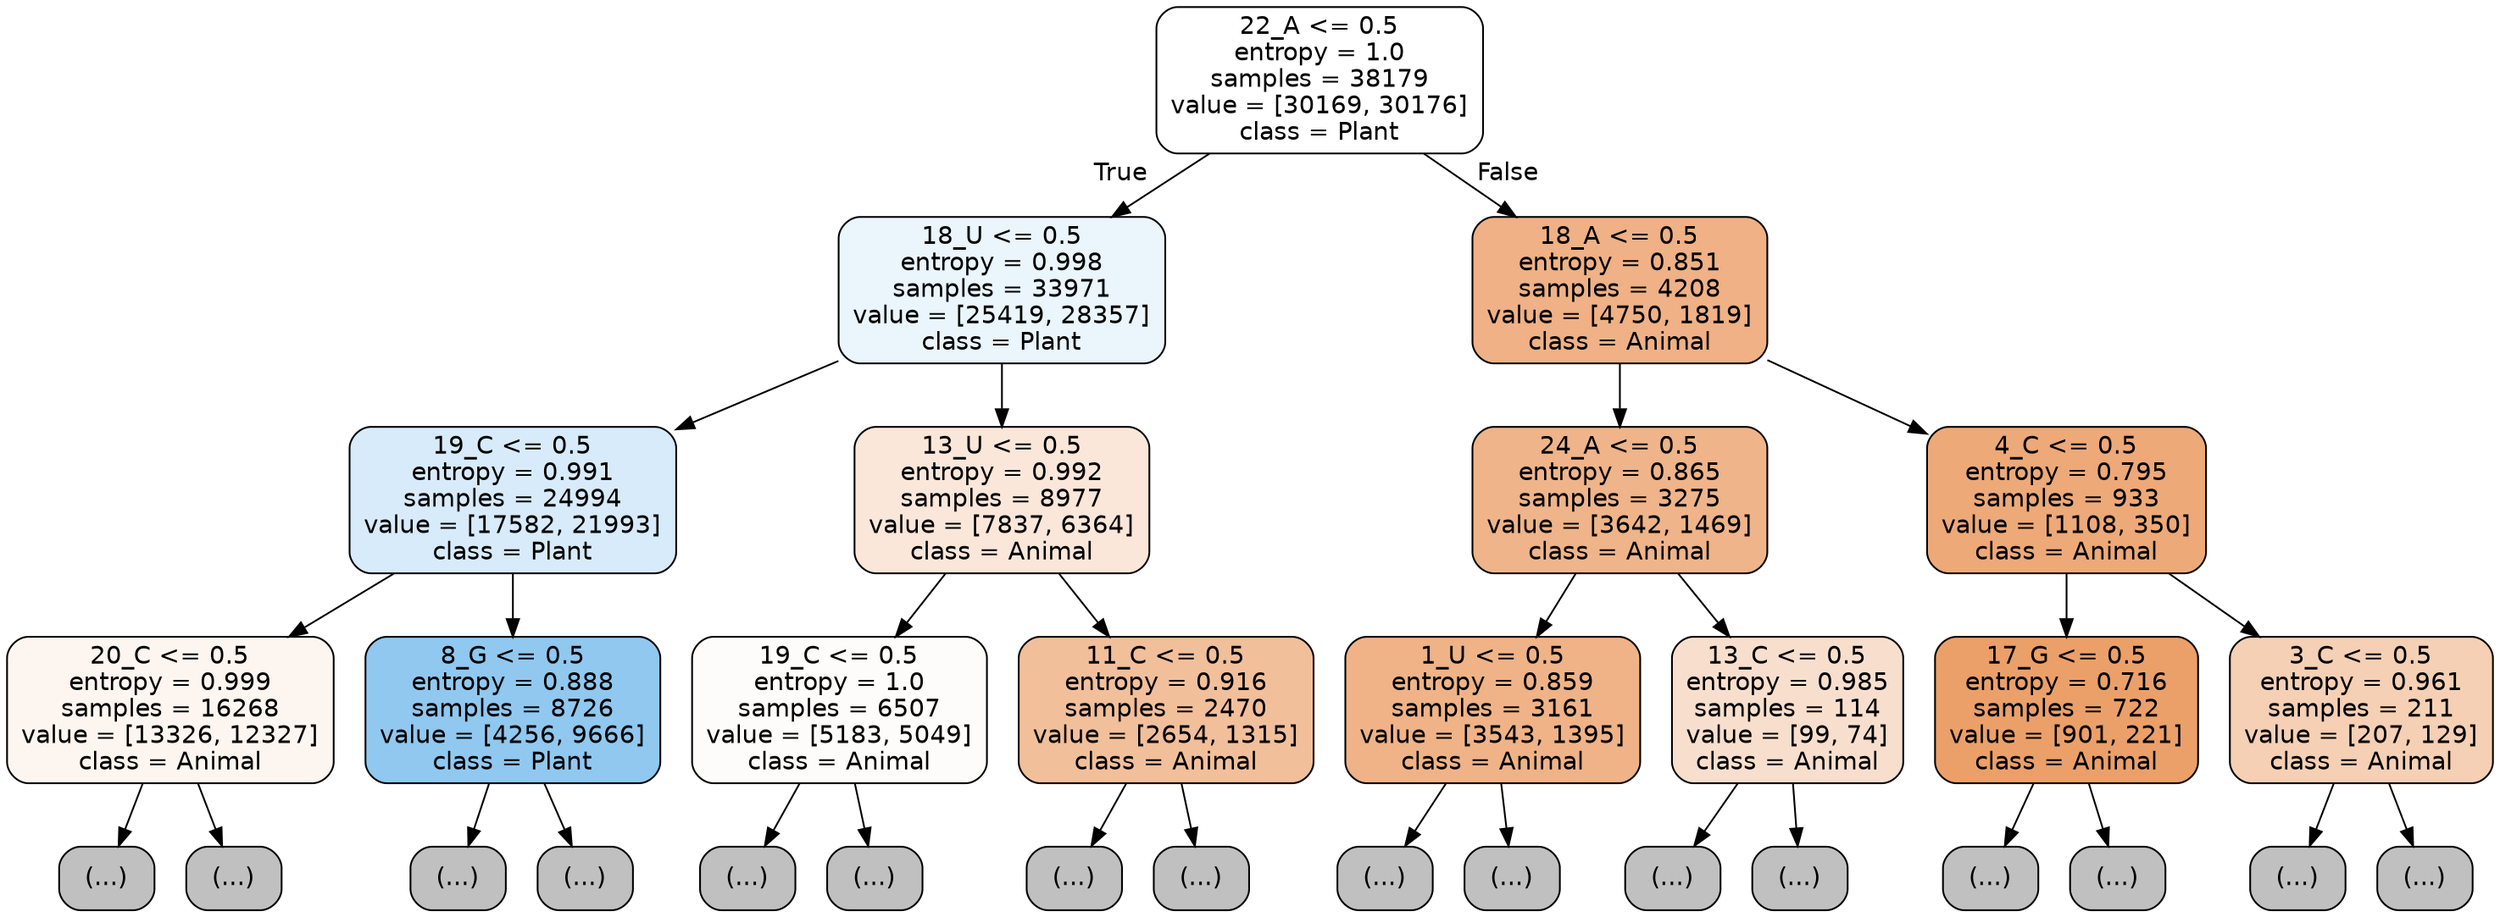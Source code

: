 digraph Tree {
node [shape=box, style="filled, rounded", color="black", fontname="helvetica"] ;
edge [fontname="helvetica"] ;
0 [label="22_A <= 0.5\nentropy = 1.0\nsamples = 38179\nvalue = [30169, 30176]\nclass = Plant", fillcolor="#ffffff"] ;
1 [label="18_U <= 0.5\nentropy = 0.998\nsamples = 33971\nvalue = [25419, 28357]\nclass = Plant", fillcolor="#eaf5fc"] ;
0 -> 1 [labeldistance=2.5, labelangle=45, headlabel="True"] ;
2 [label="19_C <= 0.5\nentropy = 0.991\nsamples = 24994\nvalue = [17582, 21993]\nclass = Plant", fillcolor="#d7ebfa"] ;
1 -> 2 ;
3 [label="20_C <= 0.5\nentropy = 0.999\nsamples = 16268\nvalue = [13326, 12327]\nclass = Animal", fillcolor="#fdf6f0"] ;
2 -> 3 ;
4 [label="(...)", fillcolor="#C0C0C0"] ;
3 -> 4 ;
6459 [label="(...)", fillcolor="#C0C0C0"] ;
3 -> 6459 ;
8464 [label="8_G <= 0.5\nentropy = 0.888\nsamples = 8726\nvalue = [4256, 9666]\nclass = Plant", fillcolor="#90c8f0"] ;
2 -> 8464 ;
8465 [label="(...)", fillcolor="#C0C0C0"] ;
8464 -> 8465 ;
10432 [label="(...)", fillcolor="#C0C0C0"] ;
8464 -> 10432 ;
11153 [label="13_U <= 0.5\nentropy = 0.992\nsamples = 8977\nvalue = [7837, 6364]\nclass = Animal", fillcolor="#fae7da"] ;
1 -> 11153 ;
11154 [label="19_C <= 0.5\nentropy = 1.0\nsamples = 6507\nvalue = [5183, 5049]\nclass = Animal", fillcolor="#fefcfa"] ;
11153 -> 11154 ;
11155 [label="(...)", fillcolor="#C0C0C0"] ;
11154 -> 11155 ;
13244 [label="(...)", fillcolor="#C0C0C0"] ;
11154 -> 13244 ;
13931 [label="11_C <= 0.5\nentropy = 0.916\nsamples = 2470\nvalue = [2654, 1315]\nclass = Animal", fillcolor="#f2bf9b"] ;
11153 -> 13931 ;
13932 [label="(...)", fillcolor="#C0C0C0"] ;
13931 -> 13932 ;
14953 [label="(...)", fillcolor="#C0C0C0"] ;
13931 -> 14953 ;
15182 [label="18_A <= 0.5\nentropy = 0.851\nsamples = 4208\nvalue = [4750, 1819]\nclass = Animal", fillcolor="#efb185"] ;
0 -> 15182 [labeldistance=2.5, labelangle=-45, headlabel="False"] ;
15183 [label="24_A <= 0.5\nentropy = 0.865\nsamples = 3275\nvalue = [3642, 1469]\nclass = Animal", fillcolor="#efb489"] ;
15182 -> 15183 ;
15184 [label="1_U <= 0.5\nentropy = 0.859\nsamples = 3161\nvalue = [3543, 1395]\nclass = Animal", fillcolor="#efb387"] ;
15183 -> 15184 ;
15185 [label="(...)", fillcolor="#C0C0C0"] ;
15184 -> 15185 ;
15910 [label="(...)", fillcolor="#C0C0C0"] ;
15184 -> 15910 ;
16593 [label="13_C <= 0.5\nentropy = 0.985\nsamples = 114\nvalue = [99, 74]\nclass = Animal", fillcolor="#f8dfcd"] ;
15183 -> 16593 ;
16594 [label="(...)", fillcolor="#C0C0C0"] ;
16593 -> 16594 ;
16653 [label="(...)", fillcolor="#C0C0C0"] ;
16593 -> 16653 ;
16672 [label="4_C <= 0.5\nentropy = 0.795\nsamples = 933\nvalue = [1108, 350]\nclass = Animal", fillcolor="#eda978"] ;
15182 -> 16672 ;
16673 [label="17_G <= 0.5\nentropy = 0.716\nsamples = 722\nvalue = [901, 221]\nclass = Animal", fillcolor="#eba06a"] ;
16672 -> 16673 ;
16674 [label="(...)", fillcolor="#C0C0C0"] ;
16673 -> 16674 ;
16863 [label="(...)", fillcolor="#C0C0C0"] ;
16673 -> 16863 ;
16958 [label="3_C <= 0.5\nentropy = 0.961\nsamples = 211\nvalue = [207, 129]\nclass = Animal", fillcolor="#f5d0b4"] ;
16672 -> 16958 ;
16959 [label="(...)", fillcolor="#C0C0C0"] ;
16958 -> 16959 ;
17028 [label="(...)", fillcolor="#C0C0C0"] ;
16958 -> 17028 ;
}